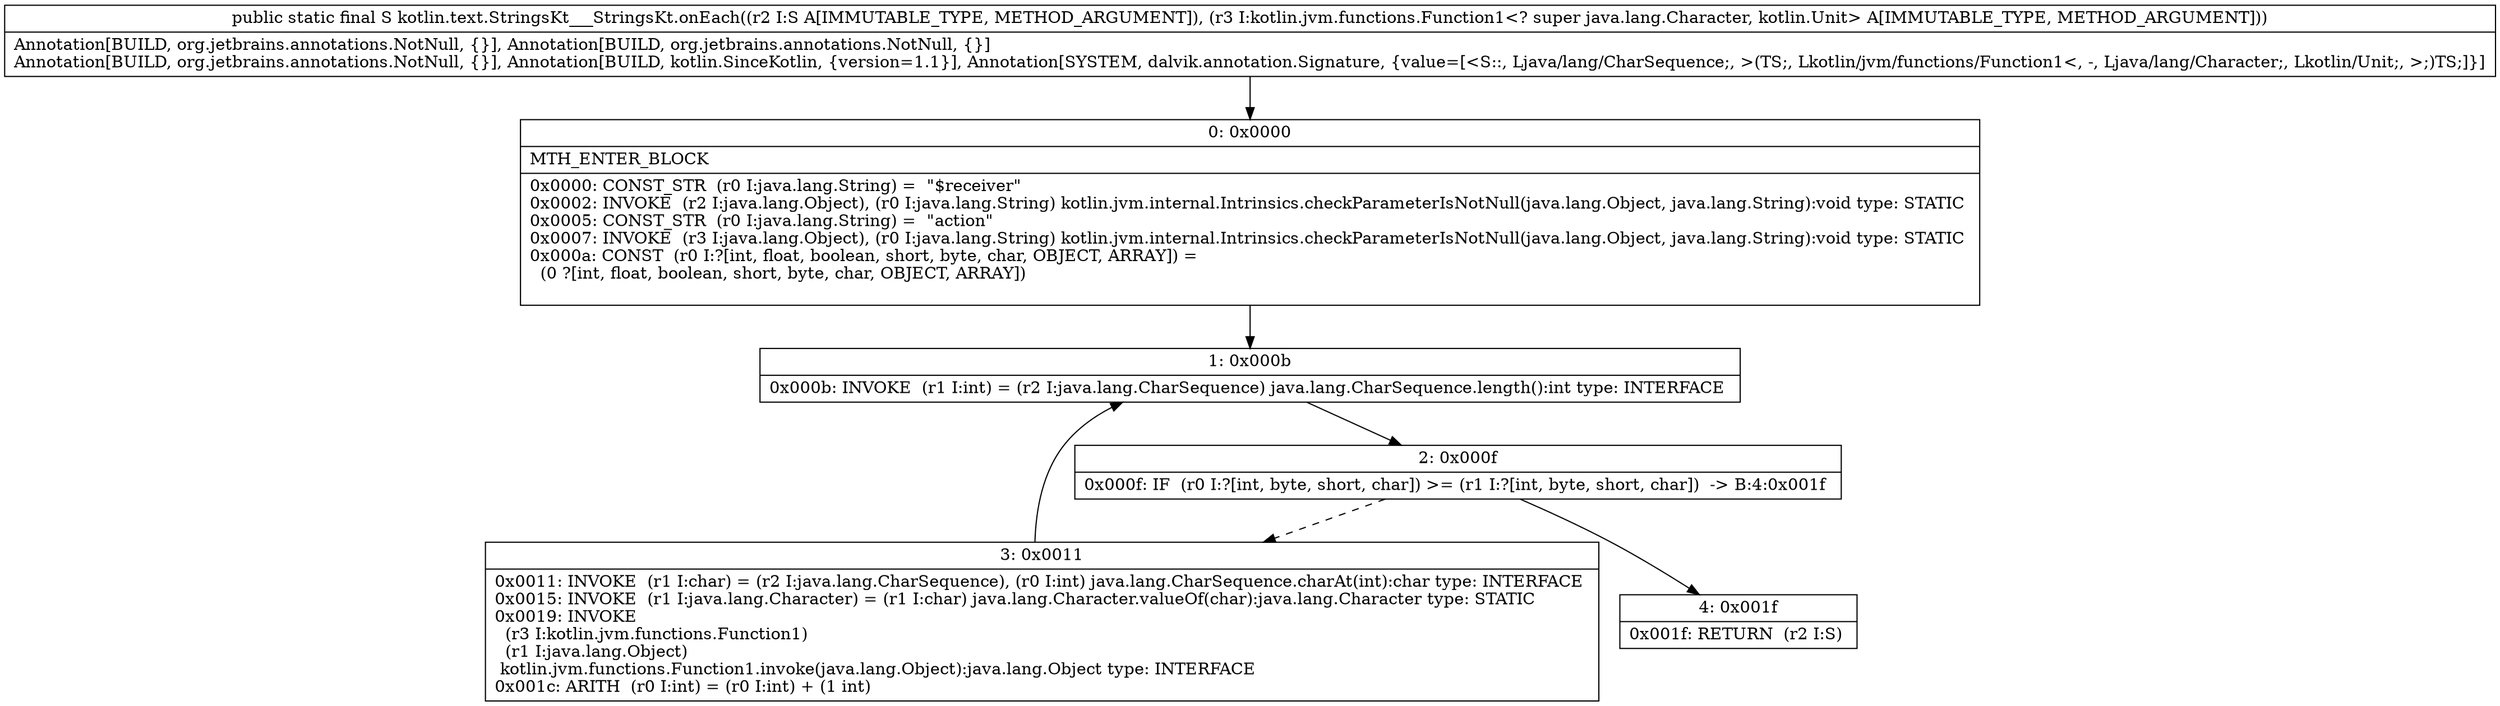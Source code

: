 digraph "CFG forkotlin.text.StringsKt___StringsKt.onEach(Ljava\/lang\/CharSequence;Lkotlin\/jvm\/functions\/Function1;)Ljava\/lang\/CharSequence;" {
Node_0 [shape=record,label="{0\:\ 0x0000|MTH_ENTER_BLOCK\l|0x0000: CONST_STR  (r0 I:java.lang.String) =  \"$receiver\" \l0x0002: INVOKE  (r2 I:java.lang.Object), (r0 I:java.lang.String) kotlin.jvm.internal.Intrinsics.checkParameterIsNotNull(java.lang.Object, java.lang.String):void type: STATIC \l0x0005: CONST_STR  (r0 I:java.lang.String) =  \"action\" \l0x0007: INVOKE  (r3 I:java.lang.Object), (r0 I:java.lang.String) kotlin.jvm.internal.Intrinsics.checkParameterIsNotNull(java.lang.Object, java.lang.String):void type: STATIC \l0x000a: CONST  (r0 I:?[int, float, boolean, short, byte, char, OBJECT, ARRAY]) = \l  (0 ?[int, float, boolean, short, byte, char, OBJECT, ARRAY])\l \l}"];
Node_1 [shape=record,label="{1\:\ 0x000b|0x000b: INVOKE  (r1 I:int) = (r2 I:java.lang.CharSequence) java.lang.CharSequence.length():int type: INTERFACE \l}"];
Node_2 [shape=record,label="{2\:\ 0x000f|0x000f: IF  (r0 I:?[int, byte, short, char]) \>= (r1 I:?[int, byte, short, char])  \-\> B:4:0x001f \l}"];
Node_3 [shape=record,label="{3\:\ 0x0011|0x0011: INVOKE  (r1 I:char) = (r2 I:java.lang.CharSequence), (r0 I:int) java.lang.CharSequence.charAt(int):char type: INTERFACE \l0x0015: INVOKE  (r1 I:java.lang.Character) = (r1 I:char) java.lang.Character.valueOf(char):java.lang.Character type: STATIC \l0x0019: INVOKE  \l  (r3 I:kotlin.jvm.functions.Function1)\l  (r1 I:java.lang.Object)\l kotlin.jvm.functions.Function1.invoke(java.lang.Object):java.lang.Object type: INTERFACE \l0x001c: ARITH  (r0 I:int) = (r0 I:int) + (1 int) \l}"];
Node_4 [shape=record,label="{4\:\ 0x001f|0x001f: RETURN  (r2 I:S) \l}"];
MethodNode[shape=record,label="{public static final S kotlin.text.StringsKt___StringsKt.onEach((r2 I:S A[IMMUTABLE_TYPE, METHOD_ARGUMENT]), (r3 I:kotlin.jvm.functions.Function1\<? super java.lang.Character, kotlin.Unit\> A[IMMUTABLE_TYPE, METHOD_ARGUMENT]))  | Annotation[BUILD, org.jetbrains.annotations.NotNull, \{\}], Annotation[BUILD, org.jetbrains.annotations.NotNull, \{\}]\lAnnotation[BUILD, org.jetbrains.annotations.NotNull, \{\}], Annotation[BUILD, kotlin.SinceKotlin, \{version=1.1\}], Annotation[SYSTEM, dalvik.annotation.Signature, \{value=[\<S::, Ljava\/lang\/CharSequence;, \>(TS;, Lkotlin\/jvm\/functions\/Function1\<, \-, Ljava\/lang\/Character;, Lkotlin\/Unit;, \>;)TS;]\}]\l}"];
MethodNode -> Node_0;
Node_0 -> Node_1;
Node_1 -> Node_2;
Node_2 -> Node_3[style=dashed];
Node_2 -> Node_4;
Node_3 -> Node_1;
}

